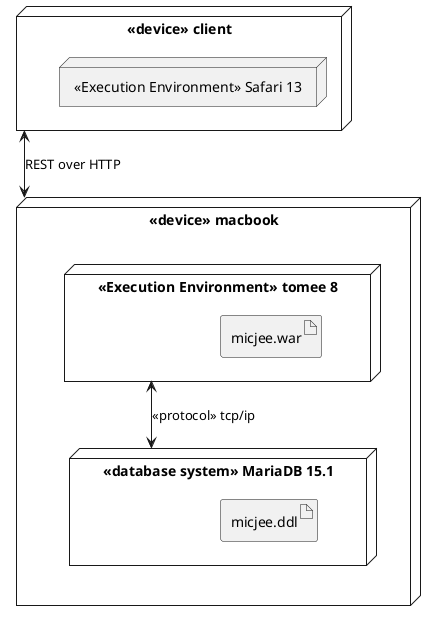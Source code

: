 @startuml

Node "<<device>> client" as client{
  Node "<<Execution Environment>> Safari 13"{

  }

}

Node "<<device>> macbook" as macbook{
    Node "<<Execution Environment>> tomee 8" as tomee{

    Artifact "micjee.war"
    }

    Node "<<database system>> MariaDB 15.1" as mariadb{
       Artifact "micjee.ddl"
    }

    tomee <--> mariadb : <<protocol>> tcp/ip
}

client <--> macbook : REST over HTTP

@enduml